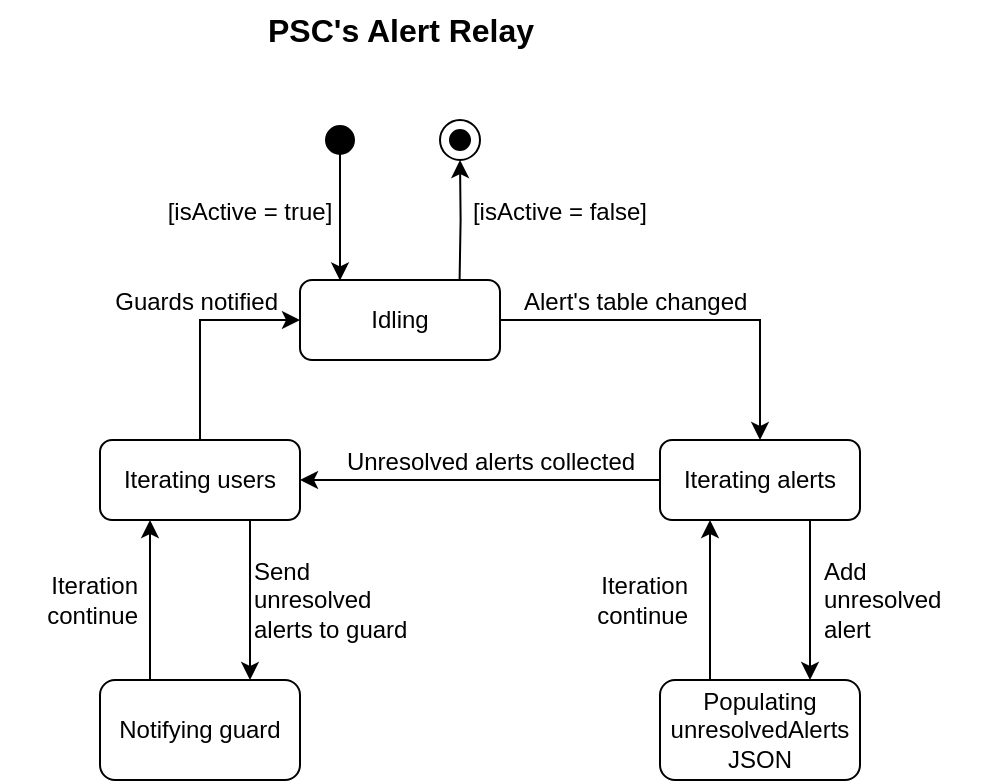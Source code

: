 <mxfile version="24.2.1" type="device">
  <diagram name="Page-1" id="mtAr_mu7G6u2_z8CVEQU">
    <mxGraphModel dx="982" dy="424" grid="1" gridSize="10" guides="1" tooltips="1" connect="1" arrows="1" fold="1" page="1" pageScale="1" pageWidth="827" pageHeight="1169" math="0" shadow="0">
      <root>
        <mxCell id="0" />
        <mxCell id="1" parent="0" />
        <mxCell id="YjioajIO95Ryh4rcV-dH-1" value="" style="ellipse;whiteSpace=wrap;html=1;aspect=fixed;" vertex="1" parent="1">
          <mxGeometry x="280" y="80" width="20" height="20" as="geometry" />
        </mxCell>
        <mxCell id="YjioajIO95Ryh4rcV-dH-2" value="" style="ellipse;whiteSpace=wrap;html=1;aspect=fixed;labelBackgroundColor=#000000;fillColor=#000000;" vertex="1" parent="1">
          <mxGeometry x="285" y="85" width="10" height="10" as="geometry" />
        </mxCell>
        <mxCell id="YjioajIO95Ryh4rcV-dH-9" style="edgeStyle=orthogonalEdgeStyle;rounded=0;orthogonalLoop=1;jettySize=auto;html=1;exitX=0.898;exitY=-0.006;exitDx=0;exitDy=0;entryX=0.5;entryY=1;entryDx=0;entryDy=0;exitPerimeter=0;" edge="1" parent="1" target="YjioajIO95Ryh4rcV-dH-1">
          <mxGeometry relative="1" as="geometry">
            <mxPoint x="289.8" y="160.0" as="sourcePoint" />
          </mxGeometry>
        </mxCell>
        <mxCell id="YjioajIO95Ryh4rcV-dH-11" style="edgeStyle=orthogonalEdgeStyle;rounded=0;orthogonalLoop=1;jettySize=auto;html=1;entryX=0.5;entryY=0;entryDx=0;entryDy=0;exitX=1;exitY=0.5;exitDx=0;exitDy=0;" edge="1" parent="1" source="YjioajIO95Ryh4rcV-dH-4" target="YjioajIO95Ryh4rcV-dH-15">
          <mxGeometry relative="1" as="geometry">
            <mxPoint x="320" y="190" as="sourcePoint" />
            <mxPoint x="440" y="240.0" as="targetPoint" />
          </mxGeometry>
        </mxCell>
        <mxCell id="YjioajIO95Ryh4rcV-dH-4" value="Idling" style="rounded=1;whiteSpace=wrap;html=1;" vertex="1" parent="1">
          <mxGeometry x="210" y="160" width="100" height="40" as="geometry" />
        </mxCell>
        <mxCell id="YjioajIO95Ryh4rcV-dH-5" value="" style="html=1;verticalAlign=bottom;startArrow=oval;startFill=1;endArrow=classic;startSize=14;curved=0;rounded=0;endFill=1;" edge="1" parent="1">
          <mxGeometry width="60" relative="1" as="geometry">
            <mxPoint x="230" y="90" as="sourcePoint" />
            <mxPoint x="230" y="160.24" as="targetPoint" />
          </mxGeometry>
        </mxCell>
        <mxCell id="YjioajIO95Ryh4rcV-dH-8" value="[isActive = true]" style="text;align=center;verticalAlign=middle;resizable=0;points=[];autosize=1;strokeColor=none;fillColor=none;" vertex="1" parent="1">
          <mxGeometry x="130" y="110" width="110" height="30" as="geometry" />
        </mxCell>
        <mxCell id="YjioajIO95Ryh4rcV-dH-10" value="[isActive = false]" style="text;align=center;verticalAlign=middle;resizable=0;points=[];autosize=1;strokeColor=none;fillColor=none;" vertex="1" parent="1">
          <mxGeometry x="285" y="110" width="110" height="30" as="geometry" />
        </mxCell>
        <mxCell id="YjioajIO95Ryh4rcV-dH-18" style="edgeStyle=orthogonalEdgeStyle;rounded=0;orthogonalLoop=1;jettySize=auto;html=1;entryX=0.75;entryY=0;entryDx=0;entryDy=0;exitX=0.75;exitY=1;exitDx=0;exitDy=0;" edge="1" parent="1" source="YjioajIO95Ryh4rcV-dH-15" target="YjioajIO95Ryh4rcV-dH-17">
          <mxGeometry relative="1" as="geometry" />
        </mxCell>
        <mxCell id="YjioajIO95Ryh4rcV-dH-27" style="edgeStyle=orthogonalEdgeStyle;rounded=0;orthogonalLoop=1;jettySize=auto;html=1;entryX=1;entryY=0.5;entryDx=0;entryDy=0;" edge="1" parent="1" source="YjioajIO95Ryh4rcV-dH-15" target="YjioajIO95Ryh4rcV-dH-26">
          <mxGeometry relative="1" as="geometry" />
        </mxCell>
        <mxCell id="YjioajIO95Ryh4rcV-dH-15" value="Iterating alerts" style="rounded=1;whiteSpace=wrap;html=1;" vertex="1" parent="1">
          <mxGeometry x="390" y="240" width="100" height="40" as="geometry" />
        </mxCell>
        <mxCell id="YjioajIO95Ryh4rcV-dH-16" value="Alert&#39;s table changed" style="text;align=left;verticalAlign=bottom;resizable=0;points=[];autosize=1;strokeColor=none;fillColor=none;" vertex="1" parent="1">
          <mxGeometry x="320" y="150" width="140" height="30" as="geometry" />
        </mxCell>
        <mxCell id="YjioajIO95Ryh4rcV-dH-20" style="edgeStyle=orthogonalEdgeStyle;rounded=0;orthogonalLoop=1;jettySize=auto;html=1;exitX=0.25;exitY=0;exitDx=0;exitDy=0;entryX=0.25;entryY=1;entryDx=0;entryDy=0;" edge="1" parent="1" source="YjioajIO95Ryh4rcV-dH-17" target="YjioajIO95Ryh4rcV-dH-15">
          <mxGeometry relative="1" as="geometry" />
        </mxCell>
        <mxCell id="YjioajIO95Ryh4rcV-dH-17" value="Populating unresolvedAlerts&lt;div&gt;JSON&lt;/div&gt;" style="rounded=1;whiteSpace=wrap;html=1;" vertex="1" parent="1">
          <mxGeometry x="390" y="360" width="100" height="50" as="geometry" />
        </mxCell>
        <mxCell id="YjioajIO95Ryh4rcV-dH-19" value="&lt;div&gt;&lt;span style=&quot;background-color: initial;&quot;&gt;Add&amp;nbsp;&lt;/span&gt;&lt;/div&gt;&lt;div&gt;&lt;span style=&quot;background-color: initial;&quot;&gt;unresolved&amp;nbsp;&lt;/span&gt;&lt;/div&gt;&lt;div&gt;&lt;span style=&quot;background-color: initial;&quot;&gt;alert&lt;/span&gt;&lt;/div&gt;" style="text;html=1;align=left;verticalAlign=middle;resizable=0;points=[];autosize=1;strokeColor=none;fillColor=none;" vertex="1" parent="1">
          <mxGeometry x="470" y="290" width="90" height="60" as="geometry" />
        </mxCell>
        <mxCell id="YjioajIO95Ryh4rcV-dH-21" value="Iteration&lt;div&gt;continue&lt;/div&gt;" style="text;html=1;align=right;verticalAlign=middle;resizable=0;points=[];autosize=1;strokeColor=none;fillColor=none;" vertex="1" parent="1">
          <mxGeometry x="335" y="300" width="70" height="40" as="geometry" />
        </mxCell>
        <mxCell id="YjioajIO95Ryh4rcV-dH-38" style="edgeStyle=orthogonalEdgeStyle;rounded=0;orthogonalLoop=1;jettySize=auto;html=1;exitX=0.75;exitY=1;exitDx=0;exitDy=0;entryX=0.75;entryY=0;entryDx=0;entryDy=0;" edge="1" parent="1" source="YjioajIO95Ryh4rcV-dH-26" target="YjioajIO95Ryh4rcV-dH-33">
          <mxGeometry relative="1" as="geometry" />
        </mxCell>
        <mxCell id="YjioajIO95Ryh4rcV-dH-26" value="Iterating users" style="rounded=1;whiteSpace=wrap;html=1;" vertex="1" parent="1">
          <mxGeometry x="110" y="240" width="100" height="40" as="geometry" />
        </mxCell>
        <mxCell id="YjioajIO95Ryh4rcV-dH-29" value="Guards notified" style="text;html=1;align=right;verticalAlign=bottom;resizable=0;points=[];autosize=1;strokeColor=none;fillColor=none;" vertex="1" parent="1">
          <mxGeometry x="100" y="150" width="100" height="30" as="geometry" />
        </mxCell>
        <mxCell id="YjioajIO95Ryh4rcV-dH-30" value="Unresolved&amp;nbsp;&lt;span style=&quot;background-color: initial;&quot;&gt;alerts collected&lt;/span&gt;" style="text;html=1;align=center;verticalAlign=bottom;resizable=0;points=[];autosize=1;strokeColor=none;fillColor=none;" vertex="1" parent="1">
          <mxGeometry x="220" y="230" width="170" height="30" as="geometry" />
        </mxCell>
        <mxCell id="YjioajIO95Ryh4rcV-dH-31" value="PSC&#39;s Alert Relay" style="text;html=1;align=center;verticalAlign=middle;resizable=0;points=[];autosize=1;strokeColor=none;fillColor=none;fontStyle=1;fontSize=16;" vertex="1" parent="1">
          <mxGeometry x="185" y="20" width="150" height="30" as="geometry" />
        </mxCell>
        <mxCell id="YjioajIO95Ryh4rcV-dH-39" style="edgeStyle=orthogonalEdgeStyle;rounded=0;orthogonalLoop=1;jettySize=auto;html=1;exitX=0.25;exitY=0;exitDx=0;exitDy=0;entryX=0.25;entryY=1;entryDx=0;entryDy=0;" edge="1" parent="1" source="YjioajIO95Ryh4rcV-dH-33" target="YjioajIO95Ryh4rcV-dH-26">
          <mxGeometry relative="1" as="geometry" />
        </mxCell>
        <mxCell id="YjioajIO95Ryh4rcV-dH-33" value="Notifying guard" style="rounded=1;whiteSpace=wrap;html=1;" vertex="1" parent="1">
          <mxGeometry x="110" y="360" width="100" height="50" as="geometry" />
        </mxCell>
        <mxCell id="YjioajIO95Ryh4rcV-dH-40" value="Iteration&lt;div&gt;continue&lt;/div&gt;" style="text;html=1;align=right;verticalAlign=middle;resizable=0;points=[];autosize=1;strokeColor=none;fillColor=none;" vertex="1" parent="1">
          <mxGeometry x="60" y="300" width="70" height="40" as="geometry" />
        </mxCell>
        <mxCell id="YjioajIO95Ryh4rcV-dH-41" value="Send&amp;nbsp;&lt;div&gt;unresolved&lt;div&gt;alerts to guard&lt;/div&gt;&lt;/div&gt;" style="text;html=1;align=left;verticalAlign=middle;resizable=0;points=[];autosize=1;strokeColor=none;fillColor=none;" vertex="1" parent="1">
          <mxGeometry x="185" y="290" width="100" height="60" as="geometry" />
        </mxCell>
        <mxCell id="YjioajIO95Ryh4rcV-dH-43" value="" style="edgeStyle=orthogonalEdgeStyle;rounded=0;orthogonalLoop=1;jettySize=auto;html=1;entryX=0;entryY=0.5;entryDx=0;entryDy=0;" edge="1" parent="1" source="YjioajIO95Ryh4rcV-dH-26" target="YjioajIO95Ryh4rcV-dH-4">
          <mxGeometry relative="1" as="geometry">
            <mxPoint x="160" y="290" as="sourcePoint" />
            <mxPoint x="160" y="250" as="targetPoint" />
          </mxGeometry>
        </mxCell>
      </root>
    </mxGraphModel>
  </diagram>
</mxfile>
